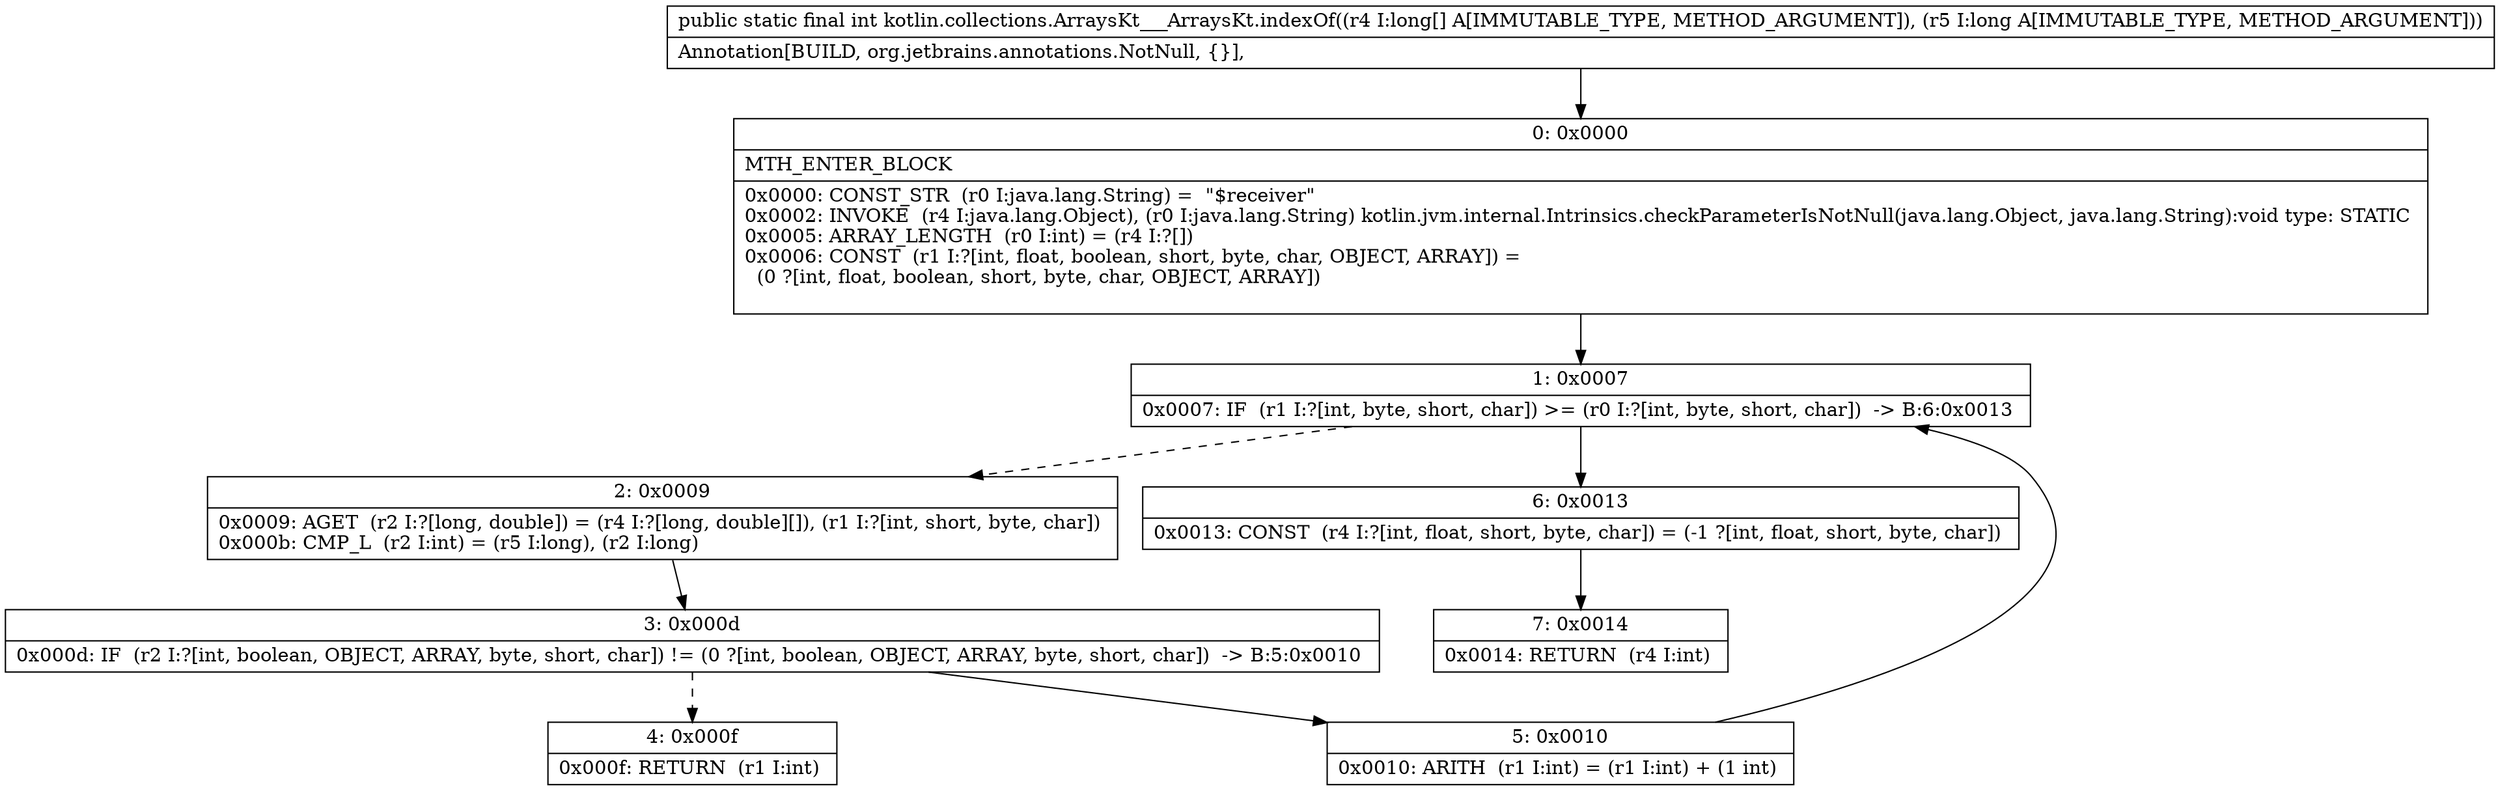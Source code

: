 digraph "CFG forkotlin.collections.ArraysKt___ArraysKt.indexOf([JJ)I" {
Node_0 [shape=record,label="{0\:\ 0x0000|MTH_ENTER_BLOCK\l|0x0000: CONST_STR  (r0 I:java.lang.String) =  \"$receiver\" \l0x0002: INVOKE  (r4 I:java.lang.Object), (r0 I:java.lang.String) kotlin.jvm.internal.Intrinsics.checkParameterIsNotNull(java.lang.Object, java.lang.String):void type: STATIC \l0x0005: ARRAY_LENGTH  (r0 I:int) = (r4 I:?[]) \l0x0006: CONST  (r1 I:?[int, float, boolean, short, byte, char, OBJECT, ARRAY]) = \l  (0 ?[int, float, boolean, short, byte, char, OBJECT, ARRAY])\l \l}"];
Node_1 [shape=record,label="{1\:\ 0x0007|0x0007: IF  (r1 I:?[int, byte, short, char]) \>= (r0 I:?[int, byte, short, char])  \-\> B:6:0x0013 \l}"];
Node_2 [shape=record,label="{2\:\ 0x0009|0x0009: AGET  (r2 I:?[long, double]) = (r4 I:?[long, double][]), (r1 I:?[int, short, byte, char]) \l0x000b: CMP_L  (r2 I:int) = (r5 I:long), (r2 I:long) \l}"];
Node_3 [shape=record,label="{3\:\ 0x000d|0x000d: IF  (r2 I:?[int, boolean, OBJECT, ARRAY, byte, short, char]) != (0 ?[int, boolean, OBJECT, ARRAY, byte, short, char])  \-\> B:5:0x0010 \l}"];
Node_4 [shape=record,label="{4\:\ 0x000f|0x000f: RETURN  (r1 I:int) \l}"];
Node_5 [shape=record,label="{5\:\ 0x0010|0x0010: ARITH  (r1 I:int) = (r1 I:int) + (1 int) \l}"];
Node_6 [shape=record,label="{6\:\ 0x0013|0x0013: CONST  (r4 I:?[int, float, short, byte, char]) = (\-1 ?[int, float, short, byte, char]) \l}"];
Node_7 [shape=record,label="{7\:\ 0x0014|0x0014: RETURN  (r4 I:int) \l}"];
MethodNode[shape=record,label="{public static final int kotlin.collections.ArraysKt___ArraysKt.indexOf((r4 I:long[] A[IMMUTABLE_TYPE, METHOD_ARGUMENT]), (r5 I:long A[IMMUTABLE_TYPE, METHOD_ARGUMENT]))  | Annotation[BUILD, org.jetbrains.annotations.NotNull, \{\}], \l}"];
MethodNode -> Node_0;
Node_0 -> Node_1;
Node_1 -> Node_2[style=dashed];
Node_1 -> Node_6;
Node_2 -> Node_3;
Node_3 -> Node_4[style=dashed];
Node_3 -> Node_5;
Node_5 -> Node_1;
Node_6 -> Node_7;
}

